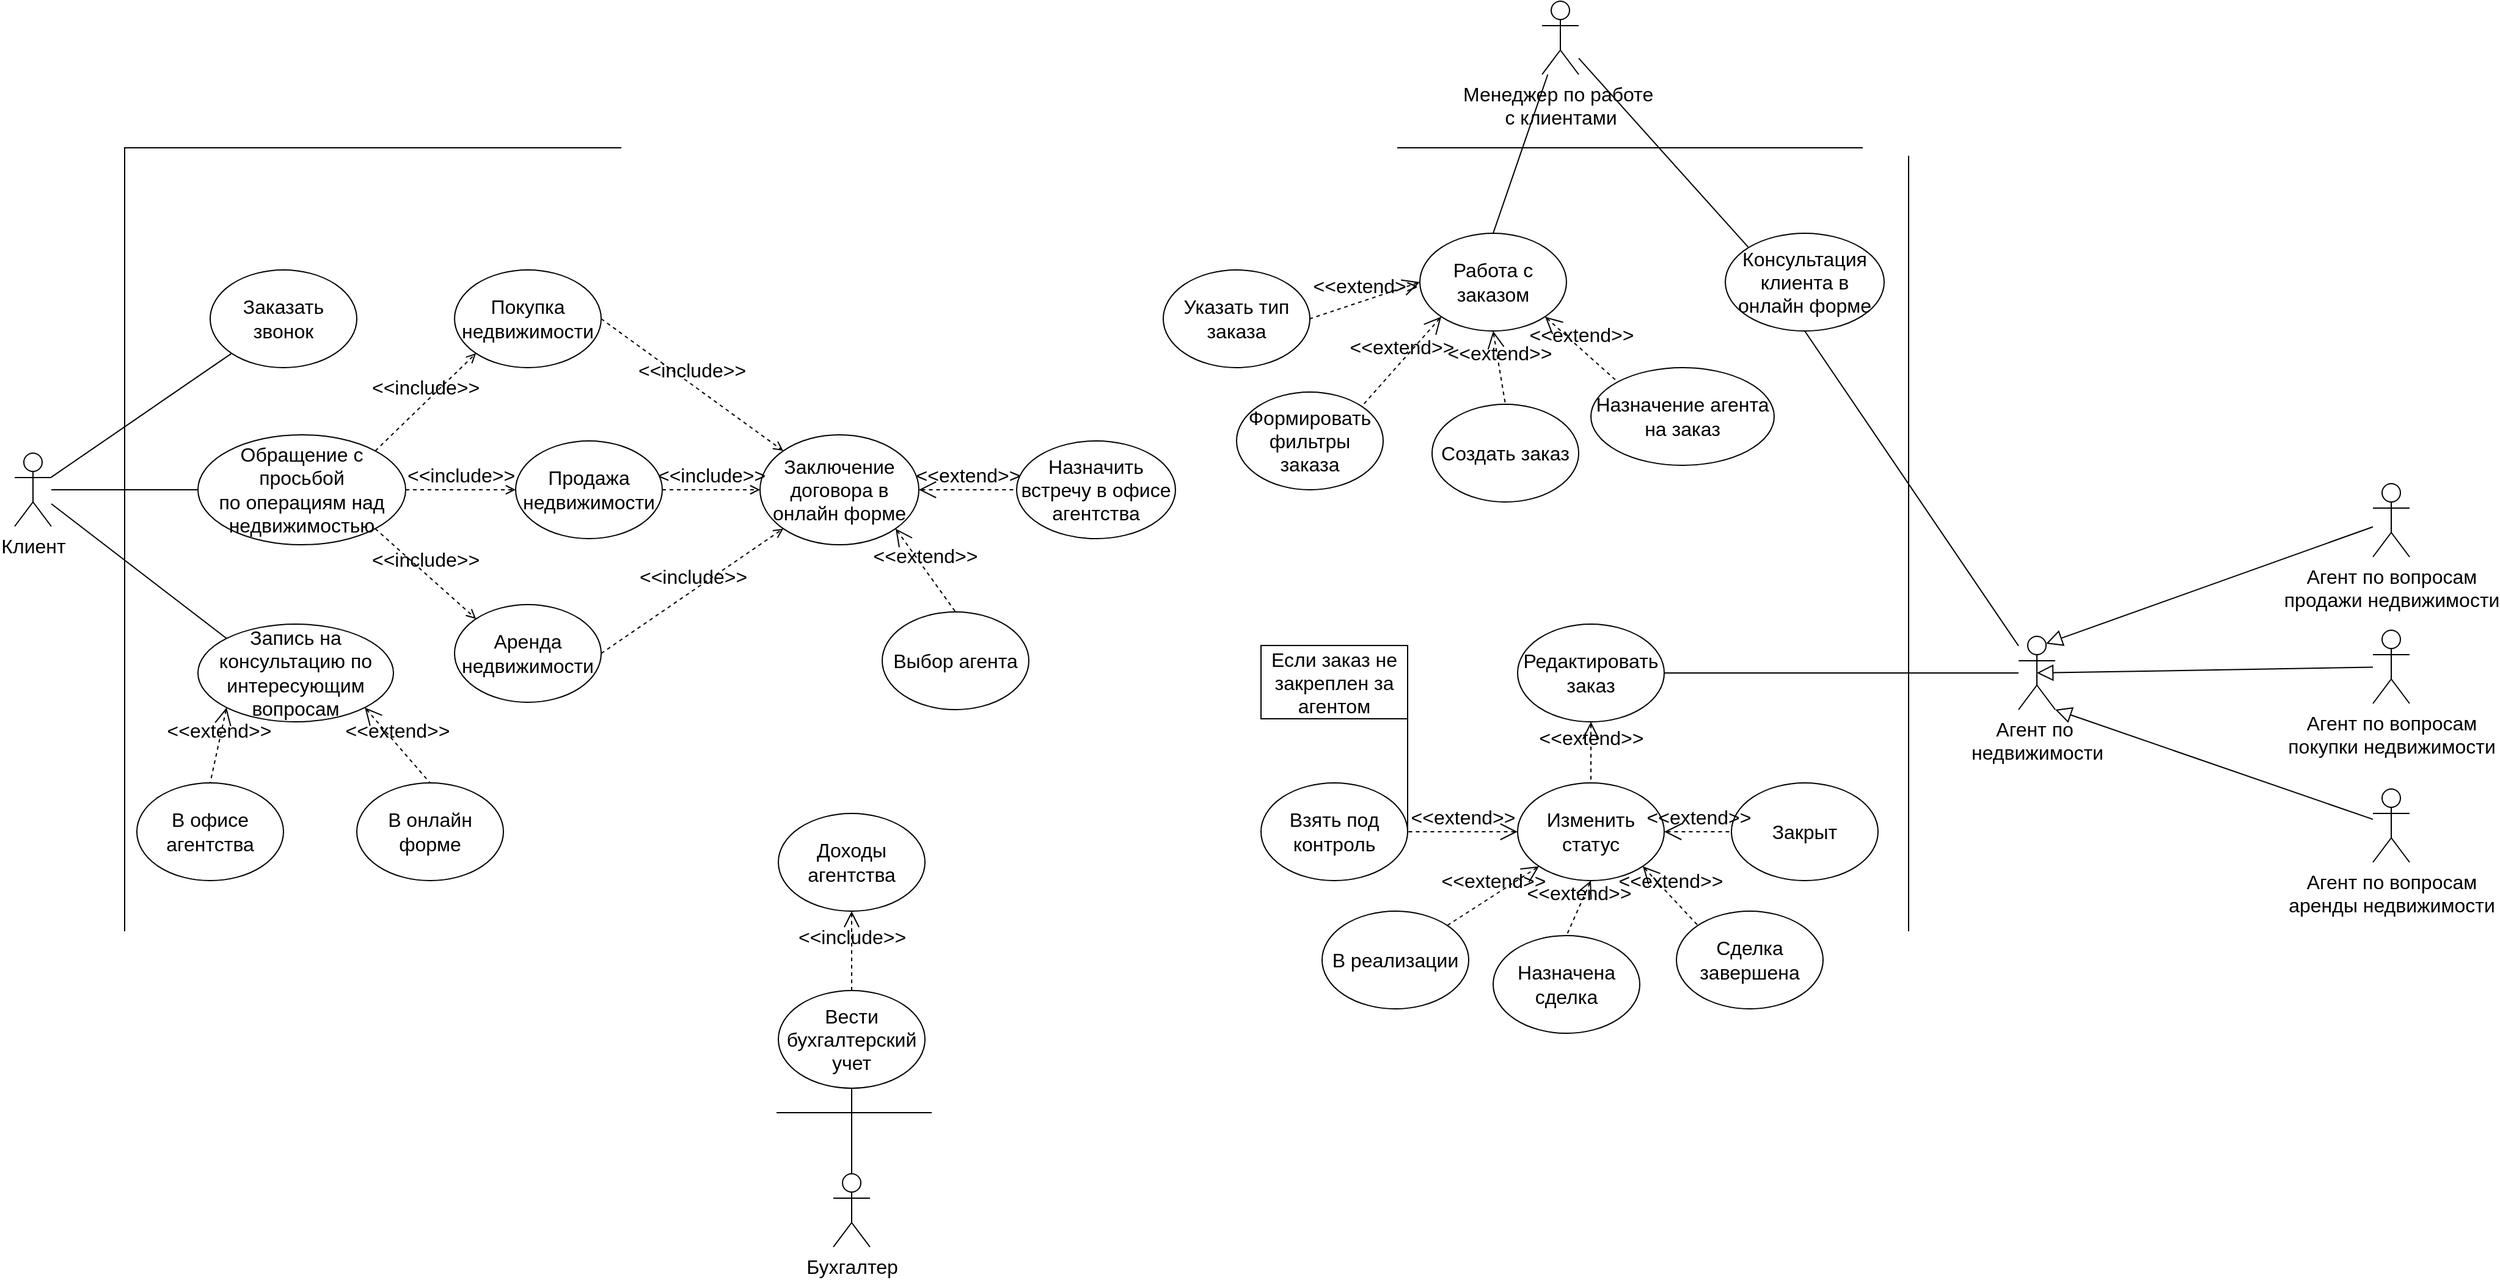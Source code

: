 <mxfile version="20.4.0" type="device"><diagram id="ZbYqi0GbOjYnS4cNyKz0" name="Страница 1"><mxGraphModel dx="1730" dy="1807" grid="1" gridSize="10" guides="1" tooltips="1" connect="1" arrows="1" fold="1" page="1" pageScale="1" pageWidth="1169" pageHeight="827" math="0" shadow="0"><root><mxCell id="0"/><mxCell id="1" parent="0"/><mxCell id="UqVFQyRsKQITe2dzl25y-78" value="" style="rounded=0;whiteSpace=wrap;html=1;fontSize=16;" vertex="1" parent="1"><mxGeometry x="290" y="40" width="1460" height="790" as="geometry"/></mxCell><mxCell id="UqVFQyRsKQITe2dzl25y-3" style="rounded=0;orthogonalLoop=1;jettySize=auto;html=1;fontSize=16;entryX=0;entryY=0.5;entryDx=0;entryDy=0;endArrow=none;endFill=0;" edge="1" parent="1" source="UqVFQyRsKQITe2dzl25y-1" target="UqVFQyRsKQITe2dzl25y-2"><mxGeometry relative="1" as="geometry"><mxPoint x="270" y="320" as="targetPoint"/></mxGeometry></mxCell><mxCell id="UqVFQyRsKQITe2dzl25y-22" style="edgeStyle=none;rounded=0;orthogonalLoop=1;jettySize=auto;html=1;entryX=0;entryY=0;entryDx=0;entryDy=0;fontSize=16;endArrow=none;endFill=0;" edge="1" parent="1" source="UqVFQyRsKQITe2dzl25y-1" target="UqVFQyRsKQITe2dzl25y-21"><mxGeometry relative="1" as="geometry"/></mxCell><mxCell id="UqVFQyRsKQITe2dzl25y-77" style="edgeStyle=none;rounded=0;orthogonalLoop=1;jettySize=auto;html=1;entryX=0;entryY=1;entryDx=0;entryDy=0;fontSize=16;endArrow=none;endFill=0;endSize=11;" edge="1" parent="1" source="UqVFQyRsKQITe2dzl25y-1" target="UqVFQyRsKQITe2dzl25y-76"><mxGeometry relative="1" as="geometry"/></mxCell><mxCell id="UqVFQyRsKQITe2dzl25y-1" value="Клиент&lt;br style=&quot;font-size: 16px;&quot;&gt;" style="shape=umlActor;verticalLabelPosition=bottom;verticalAlign=top;html=1;outlineConnect=0;fontSize=16;" vertex="1" parent="1"><mxGeometry x="200" y="290" width="30" height="60" as="geometry"/></mxCell><mxCell id="UqVFQyRsKQITe2dzl25y-2" value="Обращение с&lt;br&gt;просьбой&lt;br&gt;по операциям над недвижимостью" style="ellipse;whiteSpace=wrap;html=1;fontSize=16;" vertex="1" parent="1"><mxGeometry x="350" y="275" width="170" height="90" as="geometry"/></mxCell><mxCell id="UqVFQyRsKQITe2dzl25y-5" value="Покупка недвижимости" style="ellipse;whiteSpace=wrap;html=1;fontSize=16;" vertex="1" parent="1"><mxGeometry x="560" y="140" width="120" height="80" as="geometry"/></mxCell><mxCell id="UqVFQyRsKQITe2dzl25y-6" value="&amp;lt;&amp;lt;include&amp;gt;&amp;gt;" style="edgeStyle=none;html=1;endArrow=open;verticalAlign=bottom;dashed=1;labelBackgroundColor=none;rounded=0;fontSize=16;exitX=1;exitY=0.5;exitDx=0;exitDy=0;entryX=0;entryY=0;entryDx=0;entryDy=0;" edge="1" parent="1" source="UqVFQyRsKQITe2dzl25y-5" target="UqVFQyRsKQITe2dzl25y-13"><mxGeometry width="160" relative="1" as="geometry"><mxPoint x="450" y="310" as="sourcePoint"/><mxPoint x="610" y="310" as="targetPoint"/></mxGeometry></mxCell><mxCell id="UqVFQyRsKQITe2dzl25y-8" value="Продажа недвижимости" style="ellipse;whiteSpace=wrap;html=1;fontSize=16;" vertex="1" parent="1"><mxGeometry x="610" y="280" width="120" height="80" as="geometry"/></mxCell><mxCell id="UqVFQyRsKQITe2dzl25y-10" value="&amp;lt;&amp;lt;include&amp;gt;&amp;gt;" style="edgeStyle=none;html=1;endArrow=open;verticalAlign=bottom;dashed=1;labelBackgroundColor=none;rounded=0;fontSize=16;exitX=1;exitY=0.5;exitDx=0;exitDy=0;entryX=0;entryY=0.5;entryDx=0;entryDy=0;" edge="1" parent="1" source="UqVFQyRsKQITe2dzl25y-2" target="UqVFQyRsKQITe2dzl25y-8"><mxGeometry width="160" relative="1" as="geometry"><mxPoint x="493.62" y="292.83" as="sourcePoint"/><mxPoint x="547.574" y="188.284" as="targetPoint"/></mxGeometry></mxCell><mxCell id="UqVFQyRsKQITe2dzl25y-11" value="Аренда недвижимости" style="ellipse;whiteSpace=wrap;html=1;fontSize=16;" vertex="1" parent="1"><mxGeometry x="560" y="414" width="120" height="80" as="geometry"/></mxCell><mxCell id="UqVFQyRsKQITe2dzl25y-12" value="&amp;lt;&amp;lt;include&amp;gt;&amp;gt;" style="edgeStyle=none;html=1;endArrow=open;verticalAlign=bottom;dashed=1;labelBackgroundColor=none;rounded=0;fontSize=16;exitX=1;exitY=1;exitDx=0;exitDy=0;entryX=0;entryY=0;entryDx=0;entryDy=0;" edge="1" parent="1" source="UqVFQyRsKQITe2dzl25y-2" target="UqVFQyRsKQITe2dzl25y-11"><mxGeometry width="160" relative="1" as="geometry"><mxPoint x="530" y="330" as="sourcePoint"/><mxPoint x="670" y="330" as="targetPoint"/></mxGeometry></mxCell><mxCell id="UqVFQyRsKQITe2dzl25y-13" value="Заключение договора в онлайн форме" style="ellipse;whiteSpace=wrap;html=1;fontSize=16;" vertex="1" parent="1"><mxGeometry x="810" y="275" width="130" height="90" as="geometry"/></mxCell><mxCell id="UqVFQyRsKQITe2dzl25y-16" value="&amp;lt;&amp;lt;include&amp;gt;&amp;gt;" style="edgeStyle=none;html=1;endArrow=open;verticalAlign=bottom;dashed=1;labelBackgroundColor=none;rounded=0;fontSize=16;exitX=1;exitY=0;exitDx=0;exitDy=0;entryX=0;entryY=1;entryDx=0;entryDy=0;" edge="1" parent="1" source="UqVFQyRsKQITe2dzl25y-2" target="UqVFQyRsKQITe2dzl25y-5"><mxGeometry width="160" relative="1" as="geometry"><mxPoint x="650" y="160.0" as="sourcePoint"/><mxPoint x="838.992" y="298.212" as="targetPoint"/></mxGeometry></mxCell><mxCell id="UqVFQyRsKQITe2dzl25y-17" value="&amp;lt;&amp;lt;include&amp;gt;&amp;gt;" style="edgeStyle=none;html=1;endArrow=open;verticalAlign=bottom;dashed=1;labelBackgroundColor=none;rounded=0;fontSize=16;exitX=1;exitY=0.5;exitDx=0;exitDy=0;entryX=0;entryY=0.5;entryDx=0;entryDy=0;" edge="1" parent="1" source="UqVFQyRsKQITe2dzl25y-8" target="UqVFQyRsKQITe2dzl25y-13"><mxGeometry width="160" relative="1" as="geometry"><mxPoint x="505.197" y="298.229" as="sourcePoint"/><mxPoint x="547.574" y="188.284" as="targetPoint"/></mxGeometry></mxCell><mxCell id="UqVFQyRsKQITe2dzl25y-18" value="&amp;lt;&amp;lt;include&amp;gt;&amp;gt;" style="edgeStyle=none;html=1;endArrow=open;verticalAlign=bottom;dashed=1;labelBackgroundColor=none;rounded=0;fontSize=16;exitX=1;exitY=0.5;exitDx=0;exitDy=0;entryX=0;entryY=1;entryDx=0;entryDy=0;" edge="1" parent="1" source="UqVFQyRsKQITe2dzl25y-11" target="UqVFQyRsKQITe2dzl25y-13"><mxGeometry width="160" relative="1" as="geometry"><mxPoint x="505.197" y="361.771" as="sourcePoint"/><mxPoint x="552.574" y="461.716" as="targetPoint"/></mxGeometry></mxCell><mxCell id="UqVFQyRsKQITe2dzl25y-19" value="Назначить встречу в офисе агентства" style="ellipse;whiteSpace=wrap;html=1;fontSize=16;" vertex="1" parent="1"><mxGeometry x="1020" y="280" width="130" height="80" as="geometry"/></mxCell><mxCell id="UqVFQyRsKQITe2dzl25y-20" value="&amp;lt;&amp;lt;extend&amp;gt;&amp;gt;" style="edgeStyle=none;html=1;startArrow=open;endArrow=none;startSize=12;verticalAlign=bottom;dashed=1;labelBackgroundColor=none;rounded=0;fontSize=16;entryX=0;entryY=0.5;entryDx=0;entryDy=0;exitX=1;exitY=0.5;exitDx=0;exitDy=0;" edge="1" parent="1" source="UqVFQyRsKQITe2dzl25y-13" target="UqVFQyRsKQITe2dzl25y-19"><mxGeometry width="160" relative="1" as="geometry"><mxPoint x="660" y="310" as="sourcePoint"/><mxPoint x="820" y="310" as="targetPoint"/></mxGeometry></mxCell><mxCell id="UqVFQyRsKQITe2dzl25y-21" value="Запись на консультацию по интересующим вопросам" style="ellipse;whiteSpace=wrap;html=1;fontSize=16;" vertex="1" parent="1"><mxGeometry x="350" y="430" width="160" height="80" as="geometry"/></mxCell><mxCell id="UqVFQyRsKQITe2dzl25y-23" value="В офисе агентства" style="ellipse;whiteSpace=wrap;html=1;fontSize=16;" vertex="1" parent="1"><mxGeometry x="300" y="560" width="120" height="80" as="geometry"/></mxCell><mxCell id="UqVFQyRsKQITe2dzl25y-24" value="&amp;lt;&amp;lt;extend&amp;gt;&amp;gt;" style="edgeStyle=none;html=1;startArrow=open;endArrow=none;startSize=12;verticalAlign=bottom;dashed=1;labelBackgroundColor=none;rounded=0;fontSize=16;entryX=0.5;entryY=0;entryDx=0;entryDy=0;exitX=0;exitY=1;exitDx=0;exitDy=0;" edge="1" parent="1" source="UqVFQyRsKQITe2dzl25y-21" target="UqVFQyRsKQITe2dzl25y-23"><mxGeometry width="160" relative="1" as="geometry"><mxPoint x="600" y="420" as="sourcePoint"/><mxPoint x="760" y="420" as="targetPoint"/></mxGeometry></mxCell><mxCell id="UqVFQyRsKQITe2dzl25y-25" value="В онлайн форме" style="ellipse;whiteSpace=wrap;html=1;fontSize=16;" vertex="1" parent="1"><mxGeometry x="480" y="560" width="120" height="80" as="geometry"/></mxCell><mxCell id="UqVFQyRsKQITe2dzl25y-26" value="&amp;lt;&amp;lt;extend&amp;gt;&amp;gt;" style="edgeStyle=none;html=1;startArrow=open;endArrow=none;startSize=12;verticalAlign=bottom;dashed=1;labelBackgroundColor=none;rounded=0;fontSize=16;entryX=0.5;entryY=0;entryDx=0;entryDy=0;exitX=1;exitY=1;exitDx=0;exitDy=0;" edge="1" parent="1" source="UqVFQyRsKQITe2dzl25y-21" target="UqVFQyRsKQITe2dzl25y-25"><mxGeometry width="160" relative="1" as="geometry"><mxPoint x="383.431" y="508.284" as="sourcePoint"/><mxPoint x="360" y="570" as="targetPoint"/></mxGeometry></mxCell><mxCell id="UqVFQyRsKQITe2dzl25y-27" value="Выбор агента" style="ellipse;whiteSpace=wrap;html=1;fontSize=16;" vertex="1" parent="1"><mxGeometry x="910" y="420" width="120" height="80" as="geometry"/></mxCell><mxCell id="UqVFQyRsKQITe2dzl25y-31" style="edgeStyle=none;rounded=0;orthogonalLoop=1;jettySize=auto;html=1;entryX=0.5;entryY=0;entryDx=0;entryDy=0;fontSize=16;endArrow=none;endFill=0;" edge="1" parent="1" source="UqVFQyRsKQITe2dzl25y-29" target="UqVFQyRsKQITe2dzl25y-30"><mxGeometry relative="1" as="geometry"/></mxCell><mxCell id="UqVFQyRsKQITe2dzl25y-39" style="edgeStyle=none;rounded=0;orthogonalLoop=1;jettySize=auto;html=1;entryX=0;entryY=0;entryDx=0;entryDy=0;fontSize=16;endArrow=none;endFill=0;" edge="1" parent="1" source="UqVFQyRsKQITe2dzl25y-29" target="UqVFQyRsKQITe2dzl25y-38"><mxGeometry relative="1" as="geometry"/></mxCell><mxCell id="UqVFQyRsKQITe2dzl25y-29" value="Менеджер по работе&amp;nbsp;&lt;br&gt;с клиентами" style="shape=umlActor;html=1;verticalLabelPosition=bottom;verticalAlign=top;align=center;fontSize=16;" vertex="1" parent="1"><mxGeometry x="1450" y="-80" width="30" height="60" as="geometry"/></mxCell><mxCell id="UqVFQyRsKQITe2dzl25y-30" value="Работа с заказом" style="ellipse;whiteSpace=wrap;html=1;fontSize=16;" vertex="1" parent="1"><mxGeometry x="1350" y="110" width="120" height="80" as="geometry"/></mxCell><mxCell id="UqVFQyRsKQITe2dzl25y-32" value="Формировать&lt;br&gt;фильтры заказа" style="ellipse;whiteSpace=wrap;html=1;fontSize=16;" vertex="1" parent="1"><mxGeometry x="1200" y="240" width="120" height="80" as="geometry"/></mxCell><mxCell id="UqVFQyRsKQITe2dzl25y-33" value="&amp;lt;&amp;lt;extend&amp;gt;&amp;gt;" style="edgeStyle=none;html=1;startArrow=open;endArrow=none;startSize=12;verticalAlign=bottom;dashed=1;labelBackgroundColor=none;rounded=0;fontSize=16;entryX=1;entryY=0;entryDx=0;entryDy=0;exitX=0;exitY=1;exitDx=0;exitDy=0;" edge="1" parent="1" source="UqVFQyRsKQITe2dzl25y-30" target="UqVFQyRsKQITe2dzl25y-32"><mxGeometry width="160" relative="1" as="geometry"><mxPoint x="1220" y="130" as="sourcePoint"/><mxPoint x="1380" y="130" as="targetPoint"/></mxGeometry></mxCell><mxCell id="UqVFQyRsKQITe2dzl25y-34" value="Создать заказ" style="ellipse;whiteSpace=wrap;html=1;fontSize=16;" vertex="1" parent="1"><mxGeometry x="1360" y="250" width="120" height="80" as="geometry"/></mxCell><mxCell id="UqVFQyRsKQITe2dzl25y-35" value="&amp;lt;&amp;lt;extend&amp;gt;&amp;gt;" style="edgeStyle=none;html=1;startArrow=open;endArrow=none;startSize=12;verticalAlign=bottom;dashed=1;labelBackgroundColor=none;rounded=0;fontSize=16;entryX=0.5;entryY=0;entryDx=0;entryDy=0;exitX=0.5;exitY=1;exitDx=0;exitDy=0;" edge="1" parent="1" source="UqVFQyRsKQITe2dzl25y-30" target="UqVFQyRsKQITe2dzl25y-34"><mxGeometry width="160" relative="1" as="geometry"><mxPoint x="1377.574" y="188.284" as="sourcePoint"/><mxPoint x="1312.426" y="261.716" as="targetPoint"/></mxGeometry></mxCell><mxCell id="UqVFQyRsKQITe2dzl25y-36" value="Назначение агента на заказ" style="ellipse;whiteSpace=wrap;html=1;fontSize=16;" vertex="1" parent="1"><mxGeometry x="1490" y="220" width="150" height="80" as="geometry"/></mxCell><mxCell id="UqVFQyRsKQITe2dzl25y-37" value="&amp;lt;&amp;lt;extend&amp;gt;&amp;gt;" style="edgeStyle=none;html=1;startArrow=open;endArrow=none;startSize=12;verticalAlign=bottom;dashed=1;labelBackgroundColor=none;rounded=0;fontSize=16;entryX=0;entryY=0;entryDx=0;entryDy=0;exitX=1;exitY=1;exitDx=0;exitDy=0;" edge="1" parent="1" source="UqVFQyRsKQITe2dzl25y-30" target="UqVFQyRsKQITe2dzl25y-36"><mxGeometry width="160" relative="1" as="geometry"><mxPoint x="1420" y="200.0" as="sourcePoint"/><mxPoint x="1430" y="260.0" as="targetPoint"/></mxGeometry></mxCell><mxCell id="UqVFQyRsKQITe2dzl25y-38" value="Консультация клиента в онлайн форме" style="ellipse;whiteSpace=wrap;html=1;fontSize=16;" vertex="1" parent="1"><mxGeometry x="1600" y="110" width="130" height="80" as="geometry"/></mxCell><mxCell id="UqVFQyRsKQITe2dzl25y-47" style="edgeStyle=none;rounded=0;orthogonalLoop=1;jettySize=auto;html=1;entryX=0.75;entryY=0.1;entryDx=0;entryDy=0;entryPerimeter=0;fontSize=16;endArrow=block;endFill=0;endSize=11;" edge="1" parent="1" source="UqVFQyRsKQITe2dzl25y-40" target="UqVFQyRsKQITe2dzl25y-46"><mxGeometry relative="1" as="geometry"/></mxCell><mxCell id="UqVFQyRsKQITe2dzl25y-40" value="Агент по вопросам&lt;br&gt;продажи недвижимости" style="shape=umlActor;html=1;verticalLabelPosition=bottom;verticalAlign=top;align=center;fontSize=16;" vertex="1" parent="1"><mxGeometry x="2130" y="315" width="30" height="60" as="geometry"/></mxCell><mxCell id="UqVFQyRsKQITe2dzl25y-48" style="edgeStyle=none;rounded=0;orthogonalLoop=1;jettySize=auto;html=1;fontSize=16;endArrow=block;endFill=0;endSize=11;entryX=0.5;entryY=0.5;entryDx=0;entryDy=0;entryPerimeter=0;" edge="1" parent="1" source="UqVFQyRsKQITe2dzl25y-41" target="UqVFQyRsKQITe2dzl25y-46"><mxGeometry relative="1" as="geometry"><mxPoint x="1920" y="465" as="targetPoint"/></mxGeometry></mxCell><mxCell id="UqVFQyRsKQITe2dzl25y-41" value="Агент по вопросам&lt;br&gt;покупки недвижимости" style="shape=umlActor;html=1;verticalLabelPosition=bottom;verticalAlign=top;align=center;fontSize=16;" vertex="1" parent="1"><mxGeometry x="2130" y="435" width="30" height="60" as="geometry"/></mxCell><mxCell id="UqVFQyRsKQITe2dzl25y-49" style="edgeStyle=none;rounded=0;orthogonalLoop=1;jettySize=auto;html=1;entryX=1;entryY=1;entryDx=0;entryDy=0;entryPerimeter=0;fontSize=16;endArrow=block;endFill=0;endSize=11;" edge="1" parent="1" source="UqVFQyRsKQITe2dzl25y-43" target="UqVFQyRsKQITe2dzl25y-46"><mxGeometry relative="1" as="geometry"/></mxCell><mxCell id="UqVFQyRsKQITe2dzl25y-43" value="Агент по вопросам&lt;br&gt;аренды недвижимости" style="shape=umlActor;verticalLabelPosition=bottom;verticalAlign=top;html=1;outlineConnect=0;fontSize=16;" vertex="1" parent="1"><mxGeometry x="2130" y="565" width="30" height="60" as="geometry"/></mxCell><mxCell id="UqVFQyRsKQITe2dzl25y-44" value="Указать тип&lt;br&gt;заказа" style="ellipse;whiteSpace=wrap;html=1;fontSize=16;" vertex="1" parent="1"><mxGeometry x="1140" y="140" width="120" height="80" as="geometry"/></mxCell><mxCell id="UqVFQyRsKQITe2dzl25y-45" value="&amp;lt;&amp;lt;extend&amp;gt;&amp;gt;" style="edgeStyle=none;html=1;startArrow=open;endArrow=none;startSize=12;verticalAlign=bottom;dashed=1;labelBackgroundColor=none;rounded=0;fontSize=16;entryX=1;entryY=0.5;entryDx=0;entryDy=0;exitX=0;exitY=0.5;exitDx=0;exitDy=0;" edge="1" parent="1" source="UqVFQyRsKQITe2dzl25y-30" target="UqVFQyRsKQITe2dzl25y-44"><mxGeometry width="160" relative="1" as="geometry"><mxPoint x="1377.574" y="188.284" as="sourcePoint"/><mxPoint x="1312.426" y="261.716" as="targetPoint"/></mxGeometry></mxCell><mxCell id="UqVFQyRsKQITe2dzl25y-52" style="edgeStyle=none;rounded=0;orthogonalLoop=1;jettySize=auto;html=1;entryX=1;entryY=0.5;entryDx=0;entryDy=0;fontSize=16;endArrow=none;endFill=0;endSize=11;" edge="1" parent="1" source="UqVFQyRsKQITe2dzl25y-46" target="UqVFQyRsKQITe2dzl25y-50"><mxGeometry relative="1" as="geometry"/></mxCell><mxCell id="UqVFQyRsKQITe2dzl25y-69" style="edgeStyle=none;rounded=0;orthogonalLoop=1;jettySize=auto;html=1;entryX=0.5;entryY=1;entryDx=0;entryDy=0;fontSize=16;endArrow=none;endFill=0;endSize=11;" edge="1" parent="1" source="UqVFQyRsKQITe2dzl25y-46" target="UqVFQyRsKQITe2dzl25y-38"><mxGeometry relative="1" as="geometry"/></mxCell><mxCell id="UqVFQyRsKQITe2dzl25y-46" value="Агент по&amp;nbsp;&lt;br&gt;недвижимости" style="shape=umlActor;html=1;verticalLabelPosition=bottom;verticalAlign=top;align=center;fontSize=16;" vertex="1" parent="1"><mxGeometry x="1840" y="440" width="30" height="60" as="geometry"/></mxCell><mxCell id="UqVFQyRsKQITe2dzl25y-50" value="Редактировать заказ" style="ellipse;whiteSpace=wrap;html=1;fontSize=16;" vertex="1" parent="1"><mxGeometry x="1430" y="430" width="120" height="80" as="geometry"/></mxCell><mxCell id="UqVFQyRsKQITe2dzl25y-53" value="Изменить статус" style="ellipse;whiteSpace=wrap;html=1;fontSize=16;" vertex="1" parent="1"><mxGeometry x="1430" y="560" width="120" height="80" as="geometry"/></mxCell><mxCell id="UqVFQyRsKQITe2dzl25y-54" value="&amp;lt;&amp;lt;extend&amp;gt;&amp;gt;" style="edgeStyle=none;html=1;startArrow=open;endArrow=none;startSize=12;verticalAlign=bottom;dashed=1;labelBackgroundColor=none;rounded=0;fontSize=16;entryX=0.5;entryY=0;entryDx=0;entryDy=0;exitX=0.5;exitY=1;exitDx=0;exitDy=0;" edge="1" parent="1" source="UqVFQyRsKQITe2dzl25y-50" target="UqVFQyRsKQITe2dzl25y-53"><mxGeometry width="160" relative="1" as="geometry"><mxPoint x="1520" y="412.5" as="sourcePoint"/><mxPoint x="1680" y="412.5" as="targetPoint"/></mxGeometry></mxCell><mxCell id="UqVFQyRsKQITe2dzl25y-55" value="Взять под контроль" style="ellipse;whiteSpace=wrap;html=1;fontSize=16;" vertex="1" parent="1"><mxGeometry x="1220" y="560" width="120" height="80" as="geometry"/></mxCell><mxCell id="UqVFQyRsKQITe2dzl25y-56" value="&amp;lt;&amp;lt;extend&amp;gt;&amp;gt;" style="edgeStyle=none;html=1;startArrow=open;endArrow=none;startSize=12;verticalAlign=bottom;dashed=1;labelBackgroundColor=none;rounded=0;fontSize=16;entryX=1;entryY=0.5;entryDx=0;entryDy=0;exitX=0;exitY=0.5;exitDx=0;exitDy=0;" edge="1" parent="1" source="UqVFQyRsKQITe2dzl25y-53" target="UqVFQyRsKQITe2dzl25y-55"><mxGeometry width="160" relative="1" as="geometry"><mxPoint x="1390" y="585" as="sourcePoint"/><mxPoint x="1550" y="585" as="targetPoint"/></mxGeometry></mxCell><mxCell id="UqVFQyRsKQITe2dzl25y-58" style="edgeStyle=none;rounded=0;orthogonalLoop=1;jettySize=auto;html=1;fontSize=16;endArrow=none;endFill=0;endSize=11;exitX=1;exitY=1;exitDx=0;exitDy=0;" edge="1" parent="1" source="UqVFQyRsKQITe2dzl25y-57"><mxGeometry relative="1" as="geometry"><mxPoint x="1340" y="602" as="targetPoint"/></mxGeometry></mxCell><mxCell id="UqVFQyRsKQITe2dzl25y-57" value="Если заказ не закреплен за агентом" style="rounded=0;whiteSpace=wrap;html=1;fontSize=16;" vertex="1" parent="1"><mxGeometry x="1220" y="447.5" width="120" height="60" as="geometry"/></mxCell><mxCell id="UqVFQyRsKQITe2dzl25y-59" value="В реализации" style="ellipse;whiteSpace=wrap;html=1;fontSize=16;" vertex="1" parent="1"><mxGeometry x="1270" y="665" width="120" height="80" as="geometry"/></mxCell><mxCell id="UqVFQyRsKQITe2dzl25y-61" value="&amp;lt;&amp;lt;extend&amp;gt;&amp;gt;" style="edgeStyle=none;html=1;startArrow=open;endArrow=none;startSize=12;verticalAlign=bottom;dashed=1;labelBackgroundColor=none;rounded=0;fontSize=16;entryX=1;entryY=0;entryDx=0;entryDy=0;exitX=0;exitY=1;exitDx=0;exitDy=0;" edge="1" parent="1" source="UqVFQyRsKQITe2dzl25y-53" target="UqVFQyRsKQITe2dzl25y-59"><mxGeometry width="160" relative="1" as="geometry"><mxPoint x="1440" y="610" as="sourcePoint"/><mxPoint x="1382.426" y="626.716" as="targetPoint"/></mxGeometry></mxCell><mxCell id="UqVFQyRsKQITe2dzl25y-62" value="Назначена сделка" style="ellipse;whiteSpace=wrap;html=1;fontSize=16;" vertex="1" parent="1"><mxGeometry x="1410" y="685" width="120" height="80" as="geometry"/></mxCell><mxCell id="UqVFQyRsKQITe2dzl25y-63" value="&amp;lt;&amp;lt;extend&amp;gt;&amp;gt;" style="edgeStyle=none;html=1;startArrow=open;endArrow=none;startSize=12;verticalAlign=bottom;dashed=1;labelBackgroundColor=none;rounded=0;fontSize=16;entryX=0.5;entryY=0;entryDx=0;entryDy=0;exitX=0.5;exitY=1;exitDx=0;exitDy=0;" edge="1" parent="1" source="UqVFQyRsKQITe2dzl25y-53" target="UqVFQyRsKQITe2dzl25y-62"><mxGeometry width="160" relative="1" as="geometry"><mxPoint x="1420" y="575" as="sourcePoint"/><mxPoint x="1580" y="575" as="targetPoint"/></mxGeometry></mxCell><mxCell id="UqVFQyRsKQITe2dzl25y-64" value="Сделка завершена" style="ellipse;whiteSpace=wrap;html=1;fontSize=16;" vertex="1" parent="1"><mxGeometry x="1560" y="665" width="120" height="80" as="geometry"/></mxCell><mxCell id="UqVFQyRsKQITe2dzl25y-65" value="&amp;lt;&amp;lt;extend&amp;gt;&amp;gt;" style="edgeStyle=none;html=1;startArrow=open;endArrow=none;startSize=12;verticalAlign=bottom;dashed=1;labelBackgroundColor=none;rounded=0;fontSize=16;entryX=0;entryY=0;entryDx=0;entryDy=0;exitX=1;exitY=1;exitDx=0;exitDy=0;" edge="1" parent="1" source="UqVFQyRsKQITe2dzl25y-53" target="UqVFQyRsKQITe2dzl25y-64"><mxGeometry width="160" relative="1" as="geometry"><mxPoint x="1500" y="650" as="sourcePoint"/><mxPoint x="1480" y="695" as="targetPoint"/></mxGeometry></mxCell><mxCell id="UqVFQyRsKQITe2dzl25y-66" value="Закрыт" style="ellipse;whiteSpace=wrap;html=1;fontSize=16;" vertex="1" parent="1"><mxGeometry x="1605" y="560" width="120" height="80" as="geometry"/></mxCell><mxCell id="UqVFQyRsKQITe2dzl25y-67" value="&amp;lt;&amp;lt;extend&amp;gt;&amp;gt;" style="edgeStyle=none;html=1;startArrow=open;endArrow=none;startSize=12;verticalAlign=bottom;dashed=1;labelBackgroundColor=none;rounded=0;fontSize=16;entryX=0;entryY=0.5;entryDx=0;entryDy=0;exitX=1;exitY=0.5;exitDx=0;exitDy=0;" edge="1" parent="1" source="UqVFQyRsKQITe2dzl25y-53" target="UqVFQyRsKQITe2dzl25y-66"><mxGeometry width="160" relative="1" as="geometry"><mxPoint x="1400" y="575" as="sourcePoint"/><mxPoint x="1560" y="575" as="targetPoint"/></mxGeometry></mxCell><mxCell id="UqVFQyRsKQITe2dzl25y-72" style="edgeStyle=none;rounded=0;orthogonalLoop=1;jettySize=auto;html=1;entryX=0.5;entryY=1;entryDx=0;entryDy=0;fontSize=16;endArrow=none;endFill=0;endSize=11;" edge="1" parent="1" source="UqVFQyRsKQITe2dzl25y-70" target="UqVFQyRsKQITe2dzl25y-71"><mxGeometry relative="1" as="geometry"/></mxCell><mxCell id="UqVFQyRsKQITe2dzl25y-70" value="Бухгалтер" style="shape=umlActor;html=1;verticalLabelPosition=bottom;verticalAlign=top;align=center;fontSize=16;" vertex="1" parent="1"><mxGeometry x="870" y="880" width="30" height="60" as="geometry"/></mxCell><mxCell id="UqVFQyRsKQITe2dzl25y-71" value="Вести бухгалтерский учет" style="ellipse;whiteSpace=wrap;html=1;fontSize=16;" vertex="1" parent="1"><mxGeometry x="825" y="730" width="120" height="80" as="geometry"/></mxCell><mxCell id="UqVFQyRsKQITe2dzl25y-73" value="Доходы агентства" style="ellipse;whiteSpace=wrap;html=1;fontSize=16;" vertex="1" parent="1"><mxGeometry x="825" y="585" width="120" height="80" as="geometry"/></mxCell><mxCell id="UqVFQyRsKQITe2dzl25y-74" value="&amp;lt;&amp;lt;include&amp;gt;&amp;gt;" style="edgeStyle=none;html=1;endArrow=open;verticalAlign=bottom;dashed=1;labelBackgroundColor=none;rounded=0;fontSize=16;endSize=11;exitX=0.5;exitY=0;exitDx=0;exitDy=0;entryX=0.5;entryY=1;entryDx=0;entryDy=0;" edge="1" parent="1" source="UqVFQyRsKQITe2dzl25y-71" target="UqVFQyRsKQITe2dzl25y-73"><mxGeometry width="160" relative="1" as="geometry"><mxPoint x="900" y="610" as="sourcePoint"/><mxPoint x="1060" y="610" as="targetPoint"/></mxGeometry></mxCell><mxCell id="UqVFQyRsKQITe2dzl25y-75" value="&amp;lt;&amp;lt;extend&amp;gt;&amp;gt;" style="edgeStyle=none;html=1;startArrow=open;endArrow=none;startSize=12;verticalAlign=bottom;dashed=1;labelBackgroundColor=none;rounded=0;fontSize=16;entryX=0.5;entryY=0;entryDx=0;entryDy=0;exitX=1;exitY=1;exitDx=0;exitDy=0;" edge="1" parent="1" source="UqVFQyRsKQITe2dzl25y-13" target="UqVFQyRsKQITe2dzl25y-27"><mxGeometry width="160" relative="1" as="geometry"><mxPoint x="920" y="370" as="sourcePoint"/><mxPoint x="1080" y="370" as="targetPoint"/></mxGeometry></mxCell><mxCell id="UqVFQyRsKQITe2dzl25y-76" value="Заказать звонок" style="ellipse;whiteSpace=wrap;html=1;fontSize=16;" vertex="1" parent="1"><mxGeometry x="360" y="140" width="120" height="80" as="geometry"/></mxCell></root></mxGraphModel></diagram></mxfile>
